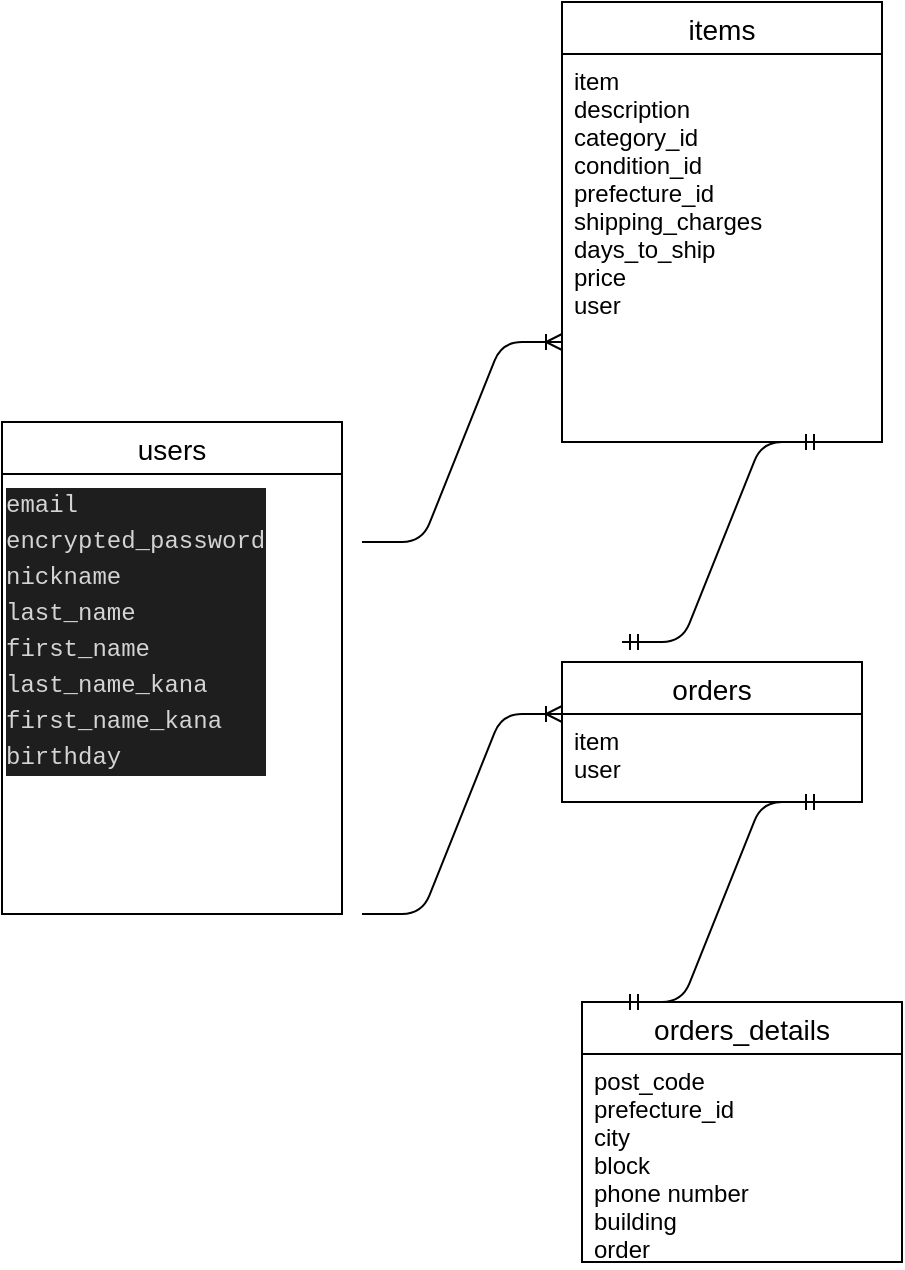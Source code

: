 <mxfile>
    <diagram id="kR5llqZk0V90OeuU670_" name="ページ1">
        <mxGraphModel dx="1156" dy="1849" grid="1" gridSize="10" guides="1" tooltips="1" connect="1" arrows="1" fold="1" page="1" pageScale="1" pageWidth="827" pageHeight="1169" math="0" shadow="0">
            <root>
                <mxCell id="0"/>
                <mxCell id="1" parent="0"/>
                <mxCell id="23" value="users" style="swimlane;fontStyle=0;childLayout=stackLayout;horizontal=1;startSize=26;horizontalStack=0;resizeParent=1;resizeParentMax=0;resizeLast=0;collapsible=1;marginBottom=0;align=center;fontSize=14;" parent="1" vertex="1">
                    <mxGeometry x="-70" y="90" width="170" height="246" as="geometry"/>
                </mxCell>
                <mxCell id="27" value="&lt;div style=&quot;color: rgb(212 , 212 , 212) ; background-color: rgb(30 , 30 , 30) ; font-family: &amp;#34;menlo&amp;#34; , &amp;#34;monaco&amp;#34; , &amp;#34;courier new&amp;#34; , monospace ; font-weight: normal ; font-size: 12px ; line-height: 18px&quot;&gt;&lt;div&gt;&lt;span style=&quot;color: #d4d4d4&quot;&gt; email &lt;/span&gt;&lt;/div&gt;&lt;div&gt;&lt;div style=&quot;font-family: &amp;#34;menlo&amp;#34; , &amp;#34;monaco&amp;#34; , &amp;#34;courier new&amp;#34; , monospace ; line-height: 18px&quot;&gt; encrypted_password&lt;/div&gt;&lt;/div&gt;&lt;div style=&quot;font-family: &amp;#34;menlo&amp;#34; , &amp;#34;monaco&amp;#34; , &amp;#34;courier new&amp;#34; , monospace ; line-height: 18px&quot;&gt;&lt;div style=&quot;line-height: 18px&quot;&gt; nickname&lt;/div&gt;&lt;div style=&quot;line-height: 18px&quot;&gt;&lt;div style=&quot;line-height: 18px&quot;&gt;last_name&lt;/div&gt;&lt;div style=&quot;line-height: 18px&quot;&gt;&lt;div style=&quot;line-height: 18px&quot;&gt;first_name &lt;/div&gt;&lt;div style=&quot;line-height: 18px&quot;&gt;&lt;div style=&quot;line-height: 18px&quot;&gt;last_name_kana &lt;/div&gt;&lt;div style=&quot;line-height: 18px&quot;&gt;&lt;div style=&quot;line-height: 18px&quot;&gt;first_name_kana&lt;/div&gt;&lt;div style=&quot;line-height: 18px&quot;&gt;&lt;div style=&quot;line-height: 18px&quot;&gt;birthday&lt;/div&gt;&lt;/div&gt;&lt;/div&gt;&lt;/div&gt;&lt;/div&gt;&lt;/div&gt;&lt;/div&gt;&lt;/div&gt;" style="text;whiteSpace=wrap;html=1;" parent="23" vertex="1">
                    <mxGeometry y="26" width="170" height="220" as="geometry"/>
                </mxCell>
                <mxCell id="37" value="orders" style="swimlane;fontStyle=0;childLayout=stackLayout;horizontal=1;startSize=26;horizontalStack=0;resizeParent=1;resizeParentMax=0;resizeLast=0;collapsible=1;marginBottom=0;align=center;fontSize=14;" parent="1" vertex="1">
                    <mxGeometry x="210" y="210" width="150" height="70" as="geometry"/>
                </mxCell>
                <mxCell id="39" value="item &#10; user" style="text;strokeColor=none;fillColor=none;spacingLeft=4;spacingRight=4;overflow=hidden;rotatable=0;points=[[0,0.5],[1,0.5]];portConstraint=eastwest;fontSize=12;" parent="37" vertex="1">
                    <mxGeometry y="26" width="150" height="44" as="geometry"/>
                </mxCell>
                <mxCell id="41" value=" orders_details" style="swimlane;fontStyle=0;childLayout=stackLayout;horizontal=1;startSize=26;horizontalStack=0;resizeParent=1;resizeParentMax=0;resizeLast=0;collapsible=1;marginBottom=0;align=center;fontSize=14;" parent="1" vertex="1">
                    <mxGeometry x="220" y="380" width="160" height="130" as="geometry"/>
                </mxCell>
                <mxCell id="44" value=" post_code&#10;prefecture_id&#10;city&#10;block&#10;phone number&#10;building &#10;order&#10;" style="text;strokeColor=none;fillColor=none;spacingLeft=4;spacingRight=4;overflow=hidden;rotatable=0;points=[[0,0.5],[1,0.5]];portConstraint=eastwest;fontSize=12;" parent="41" vertex="1">
                    <mxGeometry y="26" width="160" height="104" as="geometry"/>
                </mxCell>
                <mxCell id="53" value="items" style="swimlane;fontStyle=0;childLayout=stackLayout;horizontal=1;startSize=26;horizontalStack=0;resizeParent=1;resizeParentMax=0;resizeLast=0;collapsible=1;marginBottom=0;align=center;fontSize=14;" parent="1" vertex="1">
                    <mxGeometry x="210" y="-120" width="160" height="220" as="geometry"/>
                </mxCell>
                <mxCell id="54" value=" item &#10; description&#10; category_id &#10;condition_id&#10; prefecture_id &#10;shipping_charges&#10;days_to_ship &#10;price&#10;user " style="text;strokeColor=none;fillColor=none;spacingLeft=4;spacingRight=4;overflow=hidden;rotatable=0;points=[[0,0.5],[1,0.5]];portConstraint=eastwest;fontSize=12;" parent="53" vertex="1">
                    <mxGeometry y="26" width="160" height="194" as="geometry"/>
                </mxCell>
                <mxCell id="55" value="" style="edgeStyle=entityRelationEdgeStyle;fontSize=12;html=1;endArrow=ERoneToMany;" parent="1" edge="1">
                    <mxGeometry width="100" height="100" relative="1" as="geometry">
                        <mxPoint x="110" y="150" as="sourcePoint"/>
                        <mxPoint x="210" y="50" as="targetPoint"/>
                    </mxGeometry>
                </mxCell>
                <mxCell id="56" value="" style="edgeStyle=entityRelationEdgeStyle;fontSize=12;html=1;endArrow=ERoneToMany;" parent="1" edge="1">
                    <mxGeometry width="100" height="100" relative="1" as="geometry">
                        <mxPoint x="110" y="336" as="sourcePoint"/>
                        <mxPoint x="210" y="236" as="targetPoint"/>
                    </mxGeometry>
                </mxCell>
                <mxCell id="58" value="" style="edgeStyle=entityRelationEdgeStyle;fontSize=12;html=1;endArrow=ERmandOne;startArrow=ERmandOne;" parent="1" edge="1">
                    <mxGeometry width="100" height="100" relative="1" as="geometry">
                        <mxPoint x="240" y="200" as="sourcePoint"/>
                        <mxPoint x="340" y="100" as="targetPoint"/>
                    </mxGeometry>
                </mxCell>
                <mxCell id="60" value="" style="edgeStyle=entityRelationEdgeStyle;fontSize=12;html=1;endArrow=ERmandOne;startArrow=ERmandOne;" parent="1" edge="1">
                    <mxGeometry width="100" height="100" relative="1" as="geometry">
                        <mxPoint x="240" y="380" as="sourcePoint"/>
                        <mxPoint x="340" y="280" as="targetPoint"/>
                    </mxGeometry>
                </mxCell>
            </root>
        </mxGraphModel>
    </diagram>
</mxfile>
